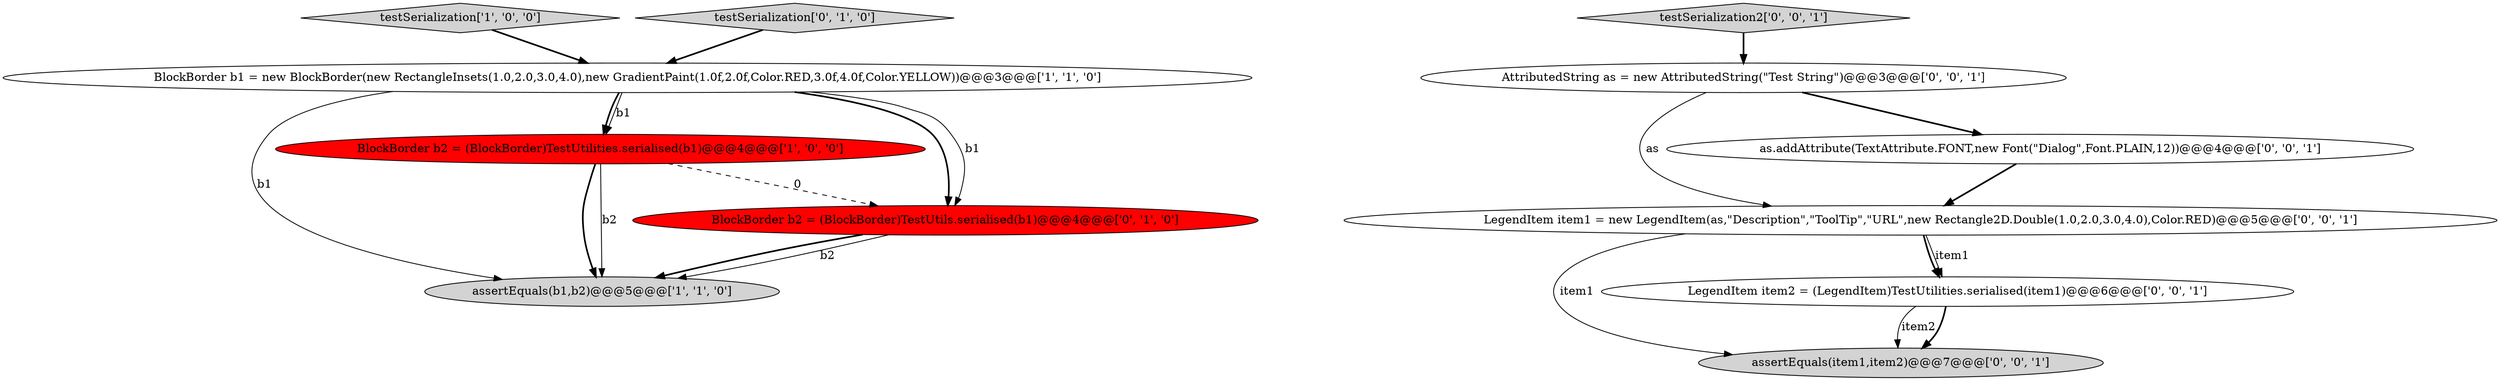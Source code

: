 digraph {
2 [style = filled, label = "BlockBorder b1 = new BlockBorder(new RectangleInsets(1.0,2.0,3.0,4.0),new GradientPaint(1.0f,2.0f,Color.RED,3.0f,4.0f,Color.YELLOW))@@@3@@@['1', '1', '0']", fillcolor = white, shape = ellipse image = "AAA0AAABBB1BBB"];
3 [style = filled, label = "assertEquals(b1,b2)@@@5@@@['1', '1', '0']", fillcolor = lightgray, shape = ellipse image = "AAA0AAABBB1BBB"];
0 [style = filled, label = "testSerialization['1', '0', '0']", fillcolor = lightgray, shape = diamond image = "AAA0AAABBB1BBB"];
8 [style = filled, label = "testSerialization2['0', '0', '1']", fillcolor = lightgray, shape = diamond image = "AAA0AAABBB3BBB"];
1 [style = filled, label = "BlockBorder b2 = (BlockBorder)TestUtilities.serialised(b1)@@@4@@@['1', '0', '0']", fillcolor = red, shape = ellipse image = "AAA1AAABBB1BBB"];
10 [style = filled, label = "LegendItem item1 = new LegendItem(as,\"Description\",\"ToolTip\",\"URL\",new Rectangle2D.Double(1.0,2.0,3.0,4.0),Color.RED)@@@5@@@['0', '0', '1']", fillcolor = white, shape = ellipse image = "AAA0AAABBB3BBB"];
5 [style = filled, label = "testSerialization['0', '1', '0']", fillcolor = lightgray, shape = diamond image = "AAA0AAABBB2BBB"];
9 [style = filled, label = "AttributedString as = new AttributedString(\"Test String\")@@@3@@@['0', '0', '1']", fillcolor = white, shape = ellipse image = "AAA0AAABBB3BBB"];
4 [style = filled, label = "BlockBorder b2 = (BlockBorder)TestUtils.serialised(b1)@@@4@@@['0', '1', '0']", fillcolor = red, shape = ellipse image = "AAA1AAABBB2BBB"];
7 [style = filled, label = "as.addAttribute(TextAttribute.FONT,new Font(\"Dialog\",Font.PLAIN,12))@@@4@@@['0', '0', '1']", fillcolor = white, shape = ellipse image = "AAA0AAABBB3BBB"];
11 [style = filled, label = "assertEquals(item1,item2)@@@7@@@['0', '0', '1']", fillcolor = lightgray, shape = ellipse image = "AAA0AAABBB3BBB"];
6 [style = filled, label = "LegendItem item2 = (LegendItem)TestUtilities.serialised(item1)@@@6@@@['0', '0', '1']", fillcolor = white, shape = ellipse image = "AAA0AAABBB3BBB"];
4->3 [style = bold, label=""];
4->3 [style = solid, label="b2"];
7->10 [style = bold, label=""];
2->1 [style = bold, label=""];
6->11 [style = solid, label="item2"];
0->2 [style = bold, label=""];
2->3 [style = solid, label="b1"];
1->3 [style = bold, label=""];
1->4 [style = dashed, label="0"];
9->7 [style = bold, label=""];
2->4 [style = bold, label=""];
10->6 [style = bold, label=""];
2->4 [style = solid, label="b1"];
5->2 [style = bold, label=""];
1->3 [style = solid, label="b2"];
6->11 [style = bold, label=""];
8->9 [style = bold, label=""];
10->11 [style = solid, label="item1"];
10->6 [style = solid, label="item1"];
2->1 [style = solid, label="b1"];
9->10 [style = solid, label="as"];
}
